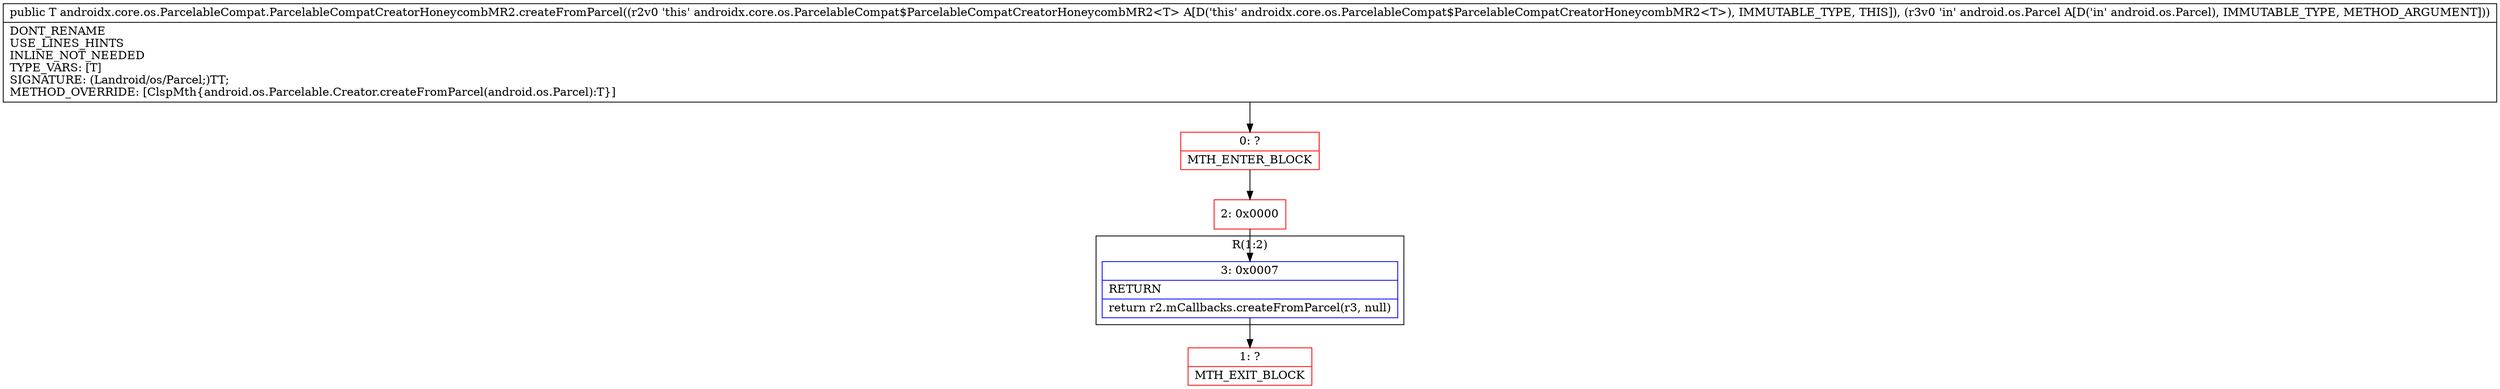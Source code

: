 digraph "CFG forandroidx.core.os.ParcelableCompat.ParcelableCompatCreatorHoneycombMR2.createFromParcel(Landroid\/os\/Parcel;)Ljava\/lang\/Object;" {
subgraph cluster_Region_40304652 {
label = "R(1:2)";
node [shape=record,color=blue];
Node_3 [shape=record,label="{3\:\ 0x0007|RETURN\l|return r2.mCallbacks.createFromParcel(r3, null)\l}"];
}
Node_0 [shape=record,color=red,label="{0\:\ ?|MTH_ENTER_BLOCK\l}"];
Node_2 [shape=record,color=red,label="{2\:\ 0x0000}"];
Node_1 [shape=record,color=red,label="{1\:\ ?|MTH_EXIT_BLOCK\l}"];
MethodNode[shape=record,label="{public T androidx.core.os.ParcelableCompat.ParcelableCompatCreatorHoneycombMR2.createFromParcel((r2v0 'this' androidx.core.os.ParcelableCompat$ParcelableCompatCreatorHoneycombMR2\<T\> A[D('this' androidx.core.os.ParcelableCompat$ParcelableCompatCreatorHoneycombMR2\<T\>), IMMUTABLE_TYPE, THIS]), (r3v0 'in' android.os.Parcel A[D('in' android.os.Parcel), IMMUTABLE_TYPE, METHOD_ARGUMENT]))  | DONT_RENAME\lUSE_LINES_HINTS\lINLINE_NOT_NEEDED\lTYPE_VARS: [T]\lSIGNATURE: (Landroid\/os\/Parcel;)TT;\lMETHOD_OVERRIDE: [ClspMth\{android.os.Parcelable.Creator.createFromParcel(android.os.Parcel):T\}]\l}"];
MethodNode -> Node_0;Node_3 -> Node_1;
Node_0 -> Node_2;
Node_2 -> Node_3;
}

